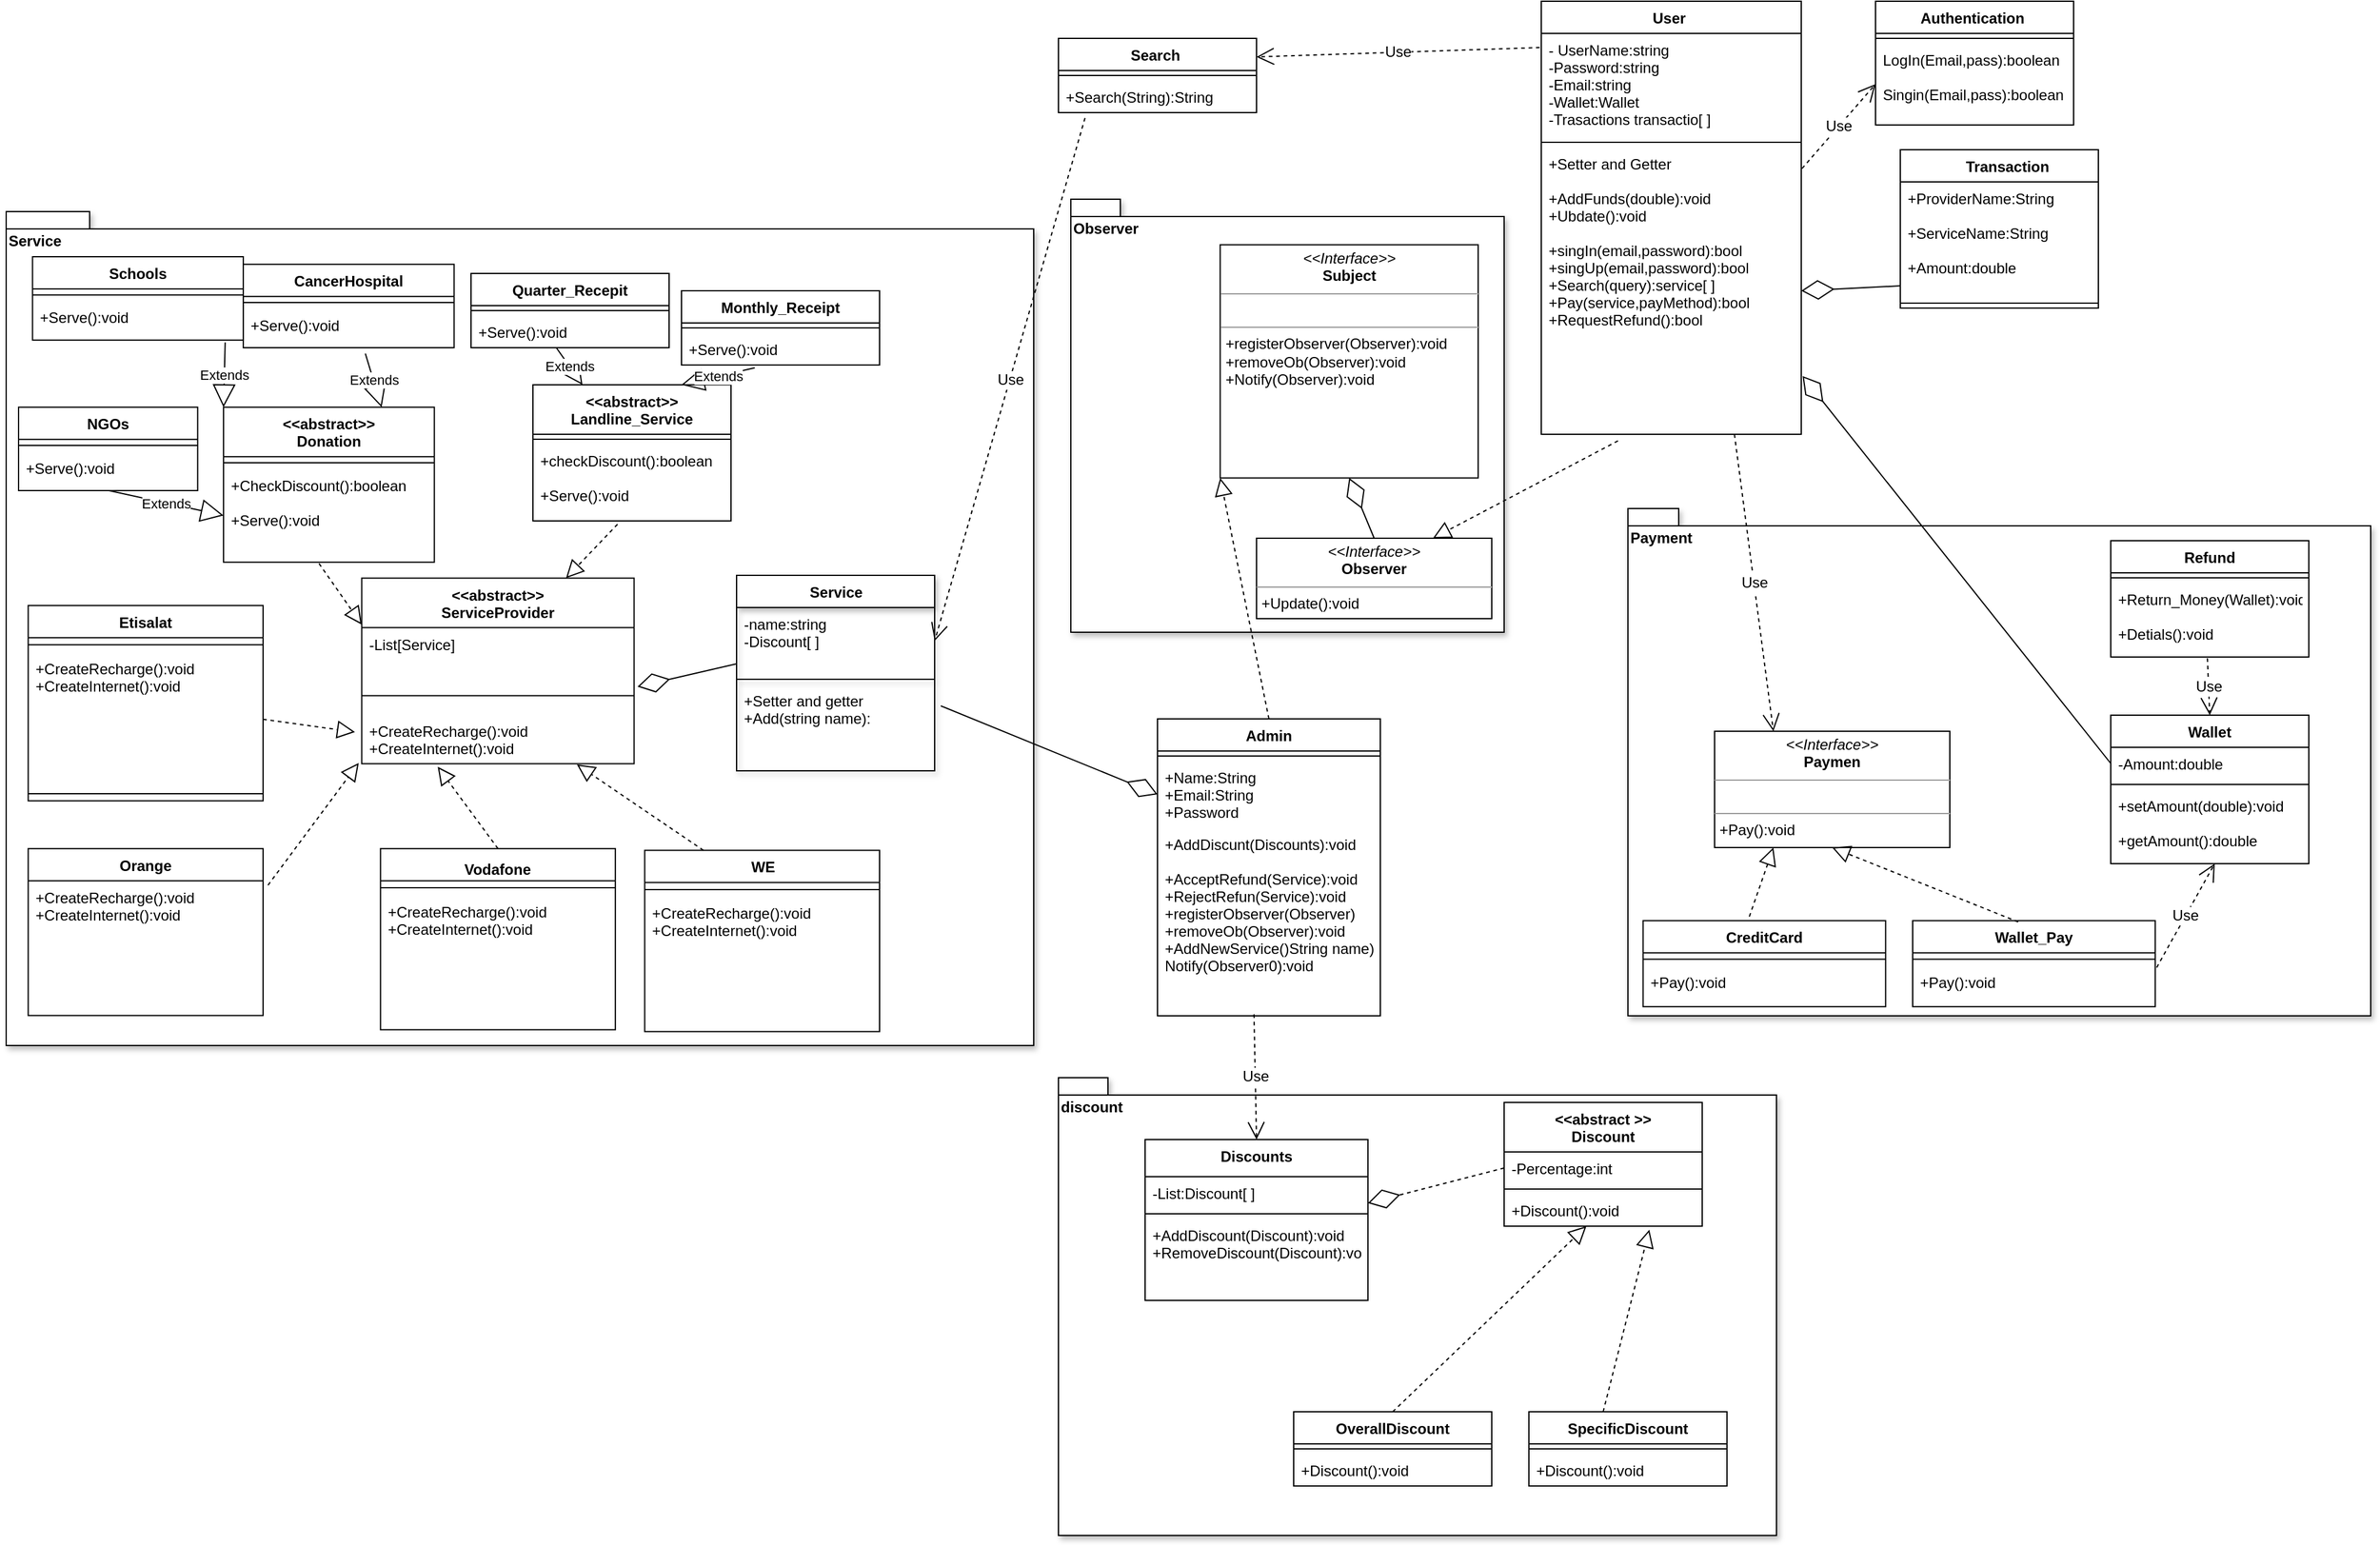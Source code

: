 <mxfile version="16.5.1" type="device"><diagram id="fHv6XApmvtOfCbsxp6ID" name="Page-1"><mxGraphModel dx="1871" dy="651" grid="1" gridSize="10" guides="1" tooltips="1" connect="1" arrows="1" fold="1" page="1" pageScale="1" pageWidth="850" pageHeight="1100" math="0" shadow="0"><root><mxCell id="0"/><mxCell id="1" parent="0"/><mxCell id="Mwj3vor_UpA2AiQXNnnn-1" value="User " style="swimlane;fontStyle=1;align=center;verticalAlign=top;childLayout=stackLayout;horizontal=1;startSize=26;horizontalStack=0;resizeParent=1;resizeParentMax=0;resizeLast=0;collapsible=1;marginBottom=0;" parent="1" vertex="1"><mxGeometry x="440" y="320" width="210" height="350" as="geometry"><mxRectangle x="550" y="320" width="60" height="26" as="alternateBounds"/></mxGeometry></mxCell><mxCell id="Mwj3vor_UpA2AiQXNnnn-2" value="- UserName:string&#10;-Password:string&#10;-Email:string&#10;-Wallet:Wallet&#10;-Trasactions transactio[ ]" style="text;strokeColor=none;fillColor=none;align=left;verticalAlign=top;spacingLeft=4;spacingRight=4;overflow=hidden;rotatable=0;points=[[0,0.5],[1,0.5]];portConstraint=eastwest;" parent="Mwj3vor_UpA2AiQXNnnn-1" vertex="1"><mxGeometry y="26" width="210" height="84" as="geometry"/></mxCell><mxCell id="Mwj3vor_UpA2AiQXNnnn-3" value="" style="line;strokeWidth=1;fillColor=none;align=left;verticalAlign=middle;spacingTop=-1;spacingLeft=3;spacingRight=3;rotatable=0;labelPosition=right;points=[];portConstraint=eastwest;" parent="Mwj3vor_UpA2AiQXNnnn-1" vertex="1"><mxGeometry y="110" width="210" height="8" as="geometry"/></mxCell><mxCell id="Mwj3vor_UpA2AiQXNnnn-4" value="+Setter and Getter&#10;&#10;+AddFunds(double):void&#10;+Ubdate():void&#10;&#10;+singIn(email,password):bool&#10;+singUp(email,password):bool&#10;+Search(query):service[ ]&#10;+Pay(service,payMethod):bool&#10;+RequestRefund():bool&#10;&#10;" style="text;strokeColor=none;fillColor=none;align=left;verticalAlign=top;spacingLeft=4;spacingRight=4;overflow=hidden;rotatable=0;points=[[0,0.5],[1,0.5]];portConstraint=eastwest;" parent="Mwj3vor_UpA2AiQXNnnn-1" vertex="1"><mxGeometry y="118" width="210" height="232" as="geometry"/></mxCell><mxCell id="Mwj3vor_UpA2AiQXNnnn-11" value="Authentication " style="swimlane;fontStyle=1;align=center;verticalAlign=top;childLayout=stackLayout;horizontal=1;startSize=26;horizontalStack=0;resizeParent=1;resizeParentMax=0;resizeLast=0;collapsible=1;marginBottom=0;" parent="1" vertex="1"><mxGeometry x="710" y="320" width="160" height="100" as="geometry"/></mxCell><mxCell id="Mwj3vor_UpA2AiQXNnnn-13" value="" style="line;strokeWidth=1;fillColor=none;align=left;verticalAlign=middle;spacingTop=-1;spacingLeft=3;spacingRight=3;rotatable=0;labelPosition=right;points=[];portConstraint=eastwest;" parent="Mwj3vor_UpA2AiQXNnnn-11" vertex="1"><mxGeometry y="26" width="160" height="8" as="geometry"/></mxCell><mxCell id="Mwj3vor_UpA2AiQXNnnn-14" value="LogIn(Email,pass):boolean&#10;&#10;Singin(Email,pass):boolean" style="text;strokeColor=none;fillColor=none;align=left;verticalAlign=top;spacingLeft=4;spacingRight=4;overflow=hidden;rotatable=0;points=[[0,0.5],[1,0.5]];portConstraint=eastwest;" parent="Mwj3vor_UpA2AiQXNnnn-11" vertex="1"><mxGeometry y="34" width="160" height="66" as="geometry"/></mxCell><mxCell id="Mwj3vor_UpA2AiQXNnnn-15" value="    Transaction" style="swimlane;fontStyle=1;align=center;verticalAlign=top;childLayout=stackLayout;horizontal=1;startSize=26;horizontalStack=0;resizeParent=1;resizeParentMax=0;resizeLast=0;collapsible=1;marginBottom=0;" parent="1" vertex="1"><mxGeometry x="730" y="440" width="160" height="128" as="geometry"/></mxCell><mxCell id="Mwj3vor_UpA2AiQXNnnn-16" value="+ProviderName:String&#10;&#10;+ServiceName:String&#10;&#10;+Amount:double" style="text;strokeColor=none;fillColor=none;align=left;verticalAlign=top;spacingLeft=4;spacingRight=4;overflow=hidden;rotatable=0;points=[[0,0.5],[1,0.5]];portConstraint=eastwest;" parent="Mwj3vor_UpA2AiQXNnnn-15" vertex="1"><mxGeometry y="26" width="160" height="94" as="geometry"/></mxCell><mxCell id="Mwj3vor_UpA2AiQXNnnn-17" value="" style="line;strokeWidth=1;fillColor=none;align=left;verticalAlign=middle;spacingTop=-1;spacingLeft=3;spacingRight=3;rotatable=0;labelPosition=right;points=[];portConstraint=eastwest;" parent="Mwj3vor_UpA2AiQXNnnn-15" vertex="1"><mxGeometry y="120" width="160" height="8" as="geometry"/></mxCell><mxCell id="eYM-AMAdStGfNkP_tfgq-1" value="Search " style="swimlane;fontStyle=1;align=center;verticalAlign=top;childLayout=stackLayout;horizontal=1;startSize=26;horizontalStack=0;resizeParent=1;resizeParentMax=0;resizeLast=0;collapsible=1;marginBottom=0;" parent="1" vertex="1"><mxGeometry x="50" y="350" width="160" height="60" as="geometry"/></mxCell><mxCell id="eYM-AMAdStGfNkP_tfgq-3" value="" style="line;strokeWidth=1;fillColor=none;align=left;verticalAlign=middle;spacingTop=-1;spacingLeft=3;spacingRight=3;rotatable=0;labelPosition=right;points=[];portConstraint=eastwest;" parent="eYM-AMAdStGfNkP_tfgq-1" vertex="1"><mxGeometry y="26" width="160" height="8" as="geometry"/></mxCell><mxCell id="eYM-AMAdStGfNkP_tfgq-4" value="+Search(String):String" style="text;strokeColor=none;fillColor=none;align=left;verticalAlign=top;spacingLeft=4;spacingRight=4;overflow=hidden;rotatable=0;points=[[0,0.5],[1,0.5]];portConstraint=eastwest;" parent="eYM-AMAdStGfNkP_tfgq-1" vertex="1"><mxGeometry y="34" width="160" height="26" as="geometry"/></mxCell><mxCell id="eYM-AMAdStGfNkP_tfgq-14" value="" style="text;strokeColor=none;fillColor=none;align=left;verticalAlign=middle;spacingTop=-1;spacingLeft=4;spacingRight=4;rotatable=0;labelPosition=right;points=[];portConstraint=eastwest;" parent="1" vertex="1"><mxGeometry x="160" y="750" width="20" height="14" as="geometry"/></mxCell><mxCell id="eYM-AMAdStGfNkP_tfgq-57" value="Factory" style="text;html=1;strokeColor=none;fillColor=none;align=center;verticalAlign=middle;whiteSpace=wrap;rounded=0;" parent="1" vertex="1"><mxGeometry x="-705" y="860" width="110" height="30" as="geometry"/></mxCell><mxCell id="eYM-AMAdStGfNkP_tfgq-185" value="Admin" style="swimlane;fontStyle=1;align=center;verticalAlign=top;childLayout=stackLayout;horizontal=1;startSize=26;horizontalStack=0;resizeParent=1;resizeParentMax=0;resizeLast=0;collapsible=1;marginBottom=0;" parent="1" vertex="1"><mxGeometry x="130" y="900" width="180" height="240" as="geometry"/></mxCell><mxCell id="eYM-AMAdStGfNkP_tfgq-187" value="" style="line;strokeWidth=1;fillColor=none;align=left;verticalAlign=middle;spacingTop=-1;spacingLeft=3;spacingRight=3;rotatable=0;labelPosition=right;points=[];portConstraint=eastwest;" parent="eYM-AMAdStGfNkP_tfgq-185" vertex="1"><mxGeometry y="26" width="180" height="8" as="geometry"/></mxCell><mxCell id="eYM-AMAdStGfNkP_tfgq-186" value="+Name:String&#10;+Email:String&#10;+Password" style="text;strokeColor=none;fillColor=none;align=left;verticalAlign=top;spacingLeft=4;spacingRight=4;overflow=hidden;rotatable=0;points=[[0,0.5],[1,0.5]];portConstraint=eastwest;" parent="eYM-AMAdStGfNkP_tfgq-185" vertex="1"><mxGeometry y="34" width="180" height="54" as="geometry"/></mxCell><mxCell id="eYM-AMAdStGfNkP_tfgq-188" value="+AddDiscunt(Discounts):void&#10;&#10;+AcceptRefund(Service):void&#10;+RejectRefun(Service):void&#10;+registerObserver(Observer)&#10;+removeOb(Observer):void&#10;+AddNewService()String name)&#10;Notify(Observer0):void" style="text;strokeColor=none;fillColor=none;align=left;verticalAlign=top;spacingLeft=4;spacingRight=4;overflow=hidden;rotatable=0;points=[[0,0.5],[1,0.5]];portConstraint=eastwest;" parent="eYM-AMAdStGfNkP_tfgq-185" vertex="1"><mxGeometry y="88" width="180" height="152" as="geometry"/></mxCell><mxCell id="HMd5PrT3T0O4RpxR3Llm-42" value="Service" style="shape=folder;fontStyle=1;spacingTop=10;tabWidth=40;tabHeight=14;tabPosition=left;html=1;shadow=1;fontFamily=Helvetica;fontSize=12;fontColor=default;strokeColor=default;fillColor=default;align=left;verticalAlign=top;container=1;" parent="1" vertex="1"><mxGeometry x="-800" y="490" width="830" height="674" as="geometry"/></mxCell><mxCell id="HMd5PrT3T0O4RpxR3Llm-49" value="Orange" style="swimlane;fontStyle=1;align=center;verticalAlign=top;childLayout=stackLayout;horizontal=1;startSize=26;horizontalStack=0;resizeParent=1;resizeParentMax=0;resizeLast=0;collapsible=1;marginBottom=0;" parent="HMd5PrT3T0O4RpxR3Llm-42" vertex="1"><mxGeometry x="17.786" y="514.821" width="189.714" height="134.987" as="geometry"/></mxCell><mxCell id="HMd5PrT3T0O4RpxR3Llm-50" value="+CreateRecharge():void&#10;+CreateInternet():void" style="text;strokeColor=none;fillColor=none;align=left;verticalAlign=top;spacingLeft=4;spacingRight=4;overflow=hidden;rotatable=0;points=[[0,0.5],[1,0.5]];portConstraint=eastwest;" parent="HMd5PrT3T0O4RpxR3Llm-49" vertex="1"><mxGeometry y="26" width="189.714" height="108.987" as="geometry"/></mxCell><mxCell id="HMd5PrT3T0O4RpxR3Llm-51" value="Etisalat" style="swimlane;fontStyle=1;align=center;verticalAlign=top;childLayout=stackLayout;horizontal=1;startSize=26;horizontalStack=0;resizeParent=1;resizeParentMax=0;resizeLast=0;collapsible=1;marginBottom=0;" parent="HMd5PrT3T0O4RpxR3Llm-42" vertex="1"><mxGeometry x="17.786" y="318.357" width="189.714" height="157.932" as="geometry"/></mxCell><mxCell id="HMd5PrT3T0O4RpxR3Llm-52" value="" style="line;strokeWidth=1;fillColor=none;align=left;verticalAlign=middle;spacingTop=-1;spacingLeft=3;spacingRight=3;rotatable=0;labelPosition=right;points=[];portConstraint=eastwest;" parent="HMd5PrT3T0O4RpxR3Llm-51" vertex="1"><mxGeometry y="26" width="189.714" height="11.472" as="geometry"/></mxCell><mxCell id="HMd5PrT3T0O4RpxR3Llm-53" value="+CreateRecharge():void&#10;+CreateInternet():void" style="text;strokeColor=none;fillColor=none;align=left;verticalAlign=top;spacingLeft=4;spacingRight=4;overflow=hidden;rotatable=0;points=[[0,0.5],[1,0.5]];portConstraint=eastwest;" parent="HMd5PrT3T0O4RpxR3Llm-51" vertex="1"><mxGeometry y="37.472" width="189.714" height="108.987" as="geometry"/></mxCell><mxCell id="HMd5PrT3T0O4RpxR3Llm-54" value="" style="line;strokeWidth=1;fillColor=none;align=left;verticalAlign=middle;spacingTop=-1;spacingLeft=3;spacingRight=3;rotatable=0;labelPosition=right;points=[];portConstraint=eastwest;" parent="HMd5PrT3T0O4RpxR3Llm-51" vertex="1"><mxGeometry y="146.46" width="189.714" height="11.472" as="geometry"/></mxCell><mxCell id="HMd5PrT3T0O4RpxR3Llm-55" value="Vodafone" style="swimlane;fontStyle=1;align=center;verticalAlign=bottom;childLayout=stackLayout;horizontal=1;startSize=26;horizontalStack=0;resizeParent=1;resizeParentMax=0;resizeLast=0;collapsible=1;marginBottom=0;whiteSpace=wrap;html=1;sketch=0;" parent="HMd5PrT3T0O4RpxR3Llm-42" vertex="1"><mxGeometry x="302.357" y="514.821" width="189.714" height="146.46" as="geometry"/></mxCell><mxCell id="HMd5PrT3T0O4RpxR3Llm-56" value="" style="line;strokeWidth=1;fillColor=none;align=left;verticalAlign=middle;spacingTop=-1;spacingLeft=3;spacingRight=3;rotatable=0;labelPosition=right;points=[];portConstraint=eastwest;" parent="HMd5PrT3T0O4RpxR3Llm-55" vertex="1"><mxGeometry y="26" width="189.714" height="11.472" as="geometry"/></mxCell><mxCell id="HMd5PrT3T0O4RpxR3Llm-57" value="+CreateRecharge():void&#10;+CreateInternet():void" style="text;strokeColor=none;fillColor=none;align=left;verticalAlign=top;spacingLeft=4;spacingRight=4;overflow=hidden;rotatable=0;points=[[0,0.5],[1,0.5]];portConstraint=eastwest;" parent="HMd5PrT3T0O4RpxR3Llm-55" vertex="1"><mxGeometry y="37.472" width="189.714" height="108.987" as="geometry"/></mxCell><mxCell id="HMd5PrT3T0O4RpxR3Llm-58" value="WE" style="swimlane;fontStyle=1;align=center;verticalAlign=top;childLayout=stackLayout;horizontal=1;startSize=26;horizontalStack=0;resizeParent=1;resizeParentMax=0;resizeLast=0;collapsible=1;marginBottom=0;html=1;" parent="HMd5PrT3T0O4RpxR3Llm-42" vertex="1"><mxGeometry x="515.786" y="516.255" width="189.714" height="146.46" as="geometry"/></mxCell><mxCell id="HMd5PrT3T0O4RpxR3Llm-59" value="" style="line;strokeWidth=1;fillColor=none;align=left;verticalAlign=middle;spacingTop=-1;spacingLeft=3;spacingRight=3;rotatable=0;labelPosition=right;points=[];portConstraint=eastwest;" parent="HMd5PrT3T0O4RpxR3Llm-58" vertex="1"><mxGeometry y="26" width="189.714" height="11.472" as="geometry"/></mxCell><mxCell id="HMd5PrT3T0O4RpxR3Llm-60" value="+CreateRecharge():void&#10;+CreateInternet():void" style="text;strokeColor=none;fillColor=none;align=left;verticalAlign=top;spacingLeft=4;spacingRight=4;overflow=hidden;rotatable=0;points=[[0,0.5],[1,0.5]];portConstraint=eastwest;" parent="HMd5PrT3T0O4RpxR3Llm-58" vertex="1"><mxGeometry y="37.472" width="189.714" height="108.987" as="geometry"/></mxCell><mxCell id="eYM-AMAdStGfNkP_tfgq-15" value="&lt;&lt;abstract&gt;&gt;&#10;ServiceProvider" style="swimlane;fontStyle=1;align=center;verticalAlign=top;childLayout=stackLayout;horizontal=1;startSize=40;horizontalStack=0;resizeParent=1;resizeParentMax=0;resizeLast=0;collapsible=1;marginBottom=0;" parent="HMd5PrT3T0O4RpxR3Llm-42" vertex="1"><mxGeometry x="287.21" y="296.29" width="220" height="150" as="geometry"/></mxCell><mxCell id="Z0HN-Gj5fTcYygZaTojd-7" value="-List[Service]" style="text;strokeColor=none;fillColor=none;align=left;verticalAlign=top;spacingLeft=4;spacingRight=4;overflow=hidden;rotatable=0;points=[[0,0.5],[1,0.5]];portConstraint=eastwest;" parent="eYM-AMAdStGfNkP_tfgq-15" vertex="1"><mxGeometry y="40" width="220" height="40" as="geometry"/></mxCell><mxCell id="eYM-AMAdStGfNkP_tfgq-17" value="" style="line;strokeWidth=1;fillColor=none;align=left;verticalAlign=middle;spacingTop=-1;spacingLeft=3;spacingRight=3;rotatable=0;labelPosition=right;points=[];portConstraint=eastwest;" parent="eYM-AMAdStGfNkP_tfgq-15" vertex="1"><mxGeometry y="80" width="220" height="30" as="geometry"/></mxCell><mxCell id="eYM-AMAdStGfNkP_tfgq-18" value="+CreateRecharge():void&#10;+CreateInternet():void" style="text;strokeColor=none;fillColor=none;align=left;verticalAlign=top;spacingLeft=4;spacingRight=4;overflow=hidden;rotatable=0;points=[[0,0.5],[1,0.5]];portConstraint=eastwest;" parent="eYM-AMAdStGfNkP_tfgq-15" vertex="1"><mxGeometry y="110" width="220" height="40" as="geometry"/></mxCell><mxCell id="eYM-AMAdStGfNkP_tfgq-272" value="&lt;&lt;abstract&gt;&gt;&#10;Donation" style="swimlane;fontStyle=1;align=center;verticalAlign=top;childLayout=stackLayout;horizontal=1;startSize=40;horizontalStack=0;resizeParent=1;resizeParentMax=0;resizeLast=0;collapsible=1;marginBottom=0;" parent="HMd5PrT3T0O4RpxR3Llm-42" vertex="1"><mxGeometry x="175.577" y="158.159" width="170.256" height="125.162" as="geometry"/></mxCell><mxCell id="eYM-AMAdStGfNkP_tfgq-274" value="" style="line;strokeWidth=1;fillColor=none;align=left;verticalAlign=middle;spacingTop=-1;spacingLeft=3;spacingRight=3;rotatable=0;labelPosition=right;points=[];portConstraint=eastwest;" parent="eYM-AMAdStGfNkP_tfgq-272" vertex="1"><mxGeometry y="40" width="170.256" height="9.733" as="geometry"/></mxCell><mxCell id="eYM-AMAdStGfNkP_tfgq-275" value="+CheckDiscount():boolean&#10;&#10;+Serve():void" style="text;strokeColor=none;fillColor=none;align=left;verticalAlign=top;spacingLeft=4;spacingRight=4;overflow=hidden;rotatable=0;points=[[0,0.5],[1,0.5]];portConstraint=eastwest;" parent="eYM-AMAdStGfNkP_tfgq-272" vertex="1"><mxGeometry y="49.733" width="170.256" height="75.43" as="geometry"/></mxCell><mxCell id="eYM-AMAdStGfNkP_tfgq-278" value="Schools" style="swimlane;fontStyle=1;align=center;verticalAlign=top;childLayout=stackLayout;horizontal=1;startSize=26;horizontalStack=0;resizeParent=1;resizeParentMax=0;resizeLast=0;collapsible=1;marginBottom=0;" parent="HMd5PrT3T0O4RpxR3Llm-42" vertex="1"><mxGeometry x="21.282" y="36.498" width="170.256" height="67.365" as="geometry"/></mxCell><mxCell id="eYM-AMAdStGfNkP_tfgq-280" value="" style="line;strokeWidth=1;fillColor=none;align=left;verticalAlign=middle;spacingTop=-1;spacingLeft=3;spacingRight=3;rotatable=0;labelPosition=right;points=[];portConstraint=eastwest;" parent="eYM-AMAdStGfNkP_tfgq-278" vertex="1"><mxGeometry y="26" width="170.256" height="9.733" as="geometry"/></mxCell><mxCell id="eYM-AMAdStGfNkP_tfgq-281" value="+Serve():void" style="text;strokeColor=none;fillColor=none;align=left;verticalAlign=top;spacingLeft=4;spacingRight=4;overflow=hidden;rotatable=0;points=[[0,0.5],[1,0.5]];portConstraint=eastwest;" parent="eYM-AMAdStGfNkP_tfgq-278" vertex="1"><mxGeometry y="35.733" width="170.256" height="31.632" as="geometry"/></mxCell><mxCell id="eYM-AMAdStGfNkP_tfgq-282" value="CancerHospital" style="swimlane;fontStyle=1;align=center;verticalAlign=top;childLayout=stackLayout;horizontal=1;startSize=26;horizontalStack=0;resizeParent=1;resizeParentMax=0;resizeLast=0;collapsible=1;marginBottom=0;" parent="HMd5PrT3T0O4RpxR3Llm-42" vertex="1"><mxGeometry x="191.537" y="42.632" width="170.256" height="67.365" as="geometry"/></mxCell><mxCell id="eYM-AMAdStGfNkP_tfgq-284" value="" style="line;strokeWidth=1;fillColor=none;align=left;verticalAlign=middle;spacingTop=-1;spacingLeft=3;spacingRight=3;rotatable=0;labelPosition=right;points=[];portConstraint=eastwest;" parent="eYM-AMAdStGfNkP_tfgq-282" vertex="1"><mxGeometry y="26" width="170.256" height="9.733" as="geometry"/></mxCell><mxCell id="eYM-AMAdStGfNkP_tfgq-285" value="+Serve():void" style="text;strokeColor=none;fillColor=none;align=left;verticalAlign=top;spacingLeft=4;spacingRight=4;overflow=hidden;rotatable=0;points=[[0,0.5],[1,0.5]];portConstraint=eastwest;" parent="eYM-AMAdStGfNkP_tfgq-282" vertex="1"><mxGeometry y="35.733" width="170.256" height="31.632" as="geometry"/></mxCell><mxCell id="eYM-AMAdStGfNkP_tfgq-287" value="Extends" style="endArrow=block;endSize=16;endFill=0;html=1;rounded=0;entryX=0;entryY=0;entryDx=0;entryDy=0;exitX=0.914;exitY=1.059;exitDx=0;exitDy=0;exitPerimeter=0;" parent="HMd5PrT3T0O4RpxR3Llm-42" source="eYM-AMAdStGfNkP_tfgq-281" target="eYM-AMAdStGfNkP_tfgq-272" edge="1"><mxGeometry width="160" relative="1" as="geometry"><mxPoint x="276.667" y="-194.657" as="sourcePoint"/><mxPoint x="446.923" y="-194.657" as="targetPoint"/></mxGeometry></mxCell><mxCell id="eYM-AMAdStGfNkP_tfgq-286" value="Extends" style="endArrow=block;endSize=16;endFill=0;html=1;rounded=0;exitX=0.579;exitY=1.149;exitDx=0;exitDy=0;entryX=0.75;entryY=0;entryDx=0;entryDy=0;exitPerimeter=0;" parent="HMd5PrT3T0O4RpxR3Llm-42" source="eYM-AMAdStGfNkP_tfgq-285" target="eYM-AMAdStGfNkP_tfgq-272" edge="1"><mxGeometry width="160" relative="1" as="geometry"><mxPoint x="276.667" y="-194.657" as="sourcePoint"/><mxPoint x="446.923" y="-194.657" as="targetPoint"/></mxGeometry></mxCell><mxCell id="eYM-AMAdStGfNkP_tfgq-219" value="&lt;&lt;abstract&gt;&gt;&#10;Landline_Service" style="swimlane;fontStyle=1;align=center;verticalAlign=top;childLayout=stackLayout;horizontal=1;startSize=40;horizontalStack=0;resizeParent=1;resizeParentMax=0;resizeLast=0;collapsible=1;marginBottom=0;" parent="HMd5PrT3T0O4RpxR3Llm-42" vertex="1"><mxGeometry x="425.5" y="140" width="160" height="110" as="geometry"/></mxCell><mxCell id="eYM-AMAdStGfNkP_tfgq-221" value="" style="line;strokeWidth=1;fillColor=none;align=left;verticalAlign=middle;spacingTop=-1;spacingLeft=3;spacingRight=3;rotatable=0;labelPosition=right;points=[];portConstraint=eastwest;" parent="eYM-AMAdStGfNkP_tfgq-219" vertex="1"><mxGeometry y="40" width="160" height="8" as="geometry"/></mxCell><mxCell id="eYM-AMAdStGfNkP_tfgq-222" value="+checkDiscount():boolean&#10;&#10;+Serve():void" style="text;strokeColor=none;fillColor=none;align=left;verticalAlign=top;spacingLeft=4;spacingRight=4;overflow=hidden;rotatable=0;points=[[0,0.5],[1,0.5]];portConstraint=eastwest;" parent="eYM-AMAdStGfNkP_tfgq-219" vertex="1"><mxGeometry y="48" width="160" height="62" as="geometry"/></mxCell><mxCell id="eYM-AMAdStGfNkP_tfgq-225" value="Quarter_Recepit" style="swimlane;fontStyle=1;align=center;verticalAlign=top;childLayout=stackLayout;horizontal=1;startSize=26;horizontalStack=0;resizeParent=1;resizeParentMax=0;resizeLast=0;collapsible=1;marginBottom=0;" parent="HMd5PrT3T0O4RpxR3Llm-42" vertex="1"><mxGeometry x="375.5" y="50" width="160" height="60" as="geometry"/></mxCell><mxCell id="eYM-AMAdStGfNkP_tfgq-227" value="" style="line;strokeWidth=1;fillColor=none;align=left;verticalAlign=middle;spacingTop=-1;spacingLeft=3;spacingRight=3;rotatable=0;labelPosition=right;points=[];portConstraint=eastwest;" parent="eYM-AMAdStGfNkP_tfgq-225" vertex="1"><mxGeometry y="26" width="160" height="8" as="geometry"/></mxCell><mxCell id="eYM-AMAdStGfNkP_tfgq-228" value="+Serve():void" style="text;strokeColor=none;fillColor=none;align=left;verticalAlign=top;spacingLeft=4;spacingRight=4;overflow=hidden;rotatable=0;points=[[0,0.5],[1,0.5]];portConstraint=eastwest;" parent="eYM-AMAdStGfNkP_tfgq-225" vertex="1"><mxGeometry y="34" width="160" height="26" as="geometry"/></mxCell><mxCell id="eYM-AMAdStGfNkP_tfgq-229" value="Monthly_Receipt" style="swimlane;fontStyle=1;align=center;verticalAlign=top;childLayout=stackLayout;horizontal=1;startSize=26;horizontalStack=0;resizeParent=1;resizeParentMax=0;resizeLast=0;collapsible=1;marginBottom=0;" parent="HMd5PrT3T0O4RpxR3Llm-42" vertex="1"><mxGeometry x="545.5" y="64" width="160" height="60" as="geometry"/></mxCell><mxCell id="eYM-AMAdStGfNkP_tfgq-231" value="" style="line;strokeWidth=1;fillColor=none;align=left;verticalAlign=middle;spacingTop=-1;spacingLeft=3;spacingRight=3;rotatable=0;labelPosition=right;points=[];portConstraint=eastwest;" parent="eYM-AMAdStGfNkP_tfgq-229" vertex="1"><mxGeometry y="26" width="160" height="8" as="geometry"/></mxCell><mxCell id="eYM-AMAdStGfNkP_tfgq-232" value="+Serve():void" style="text;strokeColor=none;fillColor=none;align=left;verticalAlign=top;spacingLeft=4;spacingRight=4;overflow=hidden;rotatable=0;points=[[0,0.5],[1,0.5]];portConstraint=eastwest;" parent="eYM-AMAdStGfNkP_tfgq-229" vertex="1"><mxGeometry y="34" width="160" height="26" as="geometry"/></mxCell><mxCell id="eYM-AMAdStGfNkP_tfgq-234" value="Extends" style="endArrow=block;endSize=16;endFill=0;html=1;rounded=0;entryX=0.25;entryY=0;entryDx=0;entryDy=0;exitX=0.432;exitY=1.014;exitDx=0;exitDy=0;exitPerimeter=0;" parent="HMd5PrT3T0O4RpxR3Llm-42" source="eYM-AMAdStGfNkP_tfgq-228" target="eYM-AMAdStGfNkP_tfgq-219" edge="1"><mxGeometry width="160" relative="1" as="geometry"><mxPoint x="490" y="-80" as="sourcePoint"/><mxPoint x="650" y="-80" as="targetPoint"/></mxGeometry></mxCell><mxCell id="eYM-AMAdStGfNkP_tfgq-235" value="Extends" style="endArrow=block;endSize=16;endFill=0;html=1;rounded=0;entryX=0.75;entryY=0;entryDx=0;entryDy=0;exitX=0.37;exitY=1.086;exitDx=0;exitDy=0;exitPerimeter=0;" parent="HMd5PrT3T0O4RpxR3Llm-42" source="eYM-AMAdStGfNkP_tfgq-232" target="eYM-AMAdStGfNkP_tfgq-219" edge="1"><mxGeometry width="160" relative="1" as="geometry"><mxPoint x="540" y="-240" as="sourcePoint"/><mxPoint x="885.12" y="-110.002" as="targetPoint"/></mxGeometry></mxCell><mxCell id="HMd5PrT3T0O4RpxR3Llm-94" value="Service" style="swimlane;fontStyle=1;align=center;verticalAlign=top;childLayout=stackLayout;horizontal=1;startSize=26;horizontalStack=0;resizeParent=1;resizeParentMax=0;resizeLast=0;collapsible=1;marginBottom=0;shadow=1;fontFamily=Helvetica;fontSize=12;fontColor=default;strokeColor=default;fillColor=default;html=1;" parent="HMd5PrT3T0O4RpxR3Llm-42" vertex="1"><mxGeometry x="590" y="294" width="160" height="158" as="geometry"/></mxCell><mxCell id="HMd5PrT3T0O4RpxR3Llm-95" value="-name:string&lt;br&gt;-Discount[ ]" style="text;strokeColor=none;fillColor=none;align=left;verticalAlign=top;spacingLeft=4;spacingRight=4;overflow=hidden;rotatable=0;points=[[0,0.5],[1,0.5]];portConstraint=eastwest;shadow=1;fontFamily=Helvetica;fontSize=12;fontColor=default;html=1;" parent="HMd5PrT3T0O4RpxR3Llm-94" vertex="1"><mxGeometry y="26" width="160" height="54" as="geometry"/></mxCell><mxCell id="HMd5PrT3T0O4RpxR3Llm-96" value="" style="line;strokeWidth=1;fillColor=none;align=left;verticalAlign=middle;spacingTop=-1;spacingLeft=3;spacingRight=3;rotatable=0;labelPosition=right;points=[];portConstraint=eastwest;shadow=1;fontFamily=Helvetica;fontSize=12;fontColor=default;html=1;" parent="HMd5PrT3T0O4RpxR3Llm-94" vertex="1"><mxGeometry y="80" width="160" height="8" as="geometry"/></mxCell><mxCell id="HMd5PrT3T0O4RpxR3Llm-97" value="+Setter and getter&lt;br&gt;+Add(string name):&lt;br&gt;" style="text;strokeColor=none;fillColor=none;align=left;verticalAlign=top;spacingLeft=4;spacingRight=4;overflow=hidden;rotatable=0;points=[[0,0.5],[1,0.5]];portConstraint=eastwest;shadow=1;fontFamily=Helvetica;fontSize=12;fontColor=default;html=1;" parent="HMd5PrT3T0O4RpxR3Llm-94" vertex="1"><mxGeometry y="88" width="160" height="70" as="geometry"/></mxCell><mxCell id="HMd5PrT3T0O4RpxR3Llm-99" value="" style="endArrow=block;dashed=1;endFill=0;endSize=12;html=1;rounded=0;fontFamily=Helvetica;fontSize=12;fontColor=default;entryX=-0.011;entryY=0.983;entryDx=0;entryDy=0;entryPerimeter=0;exitX=1.021;exitY=0.033;exitDx=0;exitDy=0;exitPerimeter=0;" parent="HMd5PrT3T0O4RpxR3Llm-42" source="HMd5PrT3T0O4RpxR3Llm-50" target="eYM-AMAdStGfNkP_tfgq-18" edge="1"><mxGeometry width="160" relative="1" as="geometry"><mxPoint x="120" y="600" as="sourcePoint"/><mxPoint x="280" y="600" as="targetPoint"/></mxGeometry></mxCell><mxCell id="HMd5PrT3T0O4RpxR3Llm-100" value="" style="endArrow=block;dashed=1;endFill=0;endSize=12;html=1;rounded=0;fontFamily=Helvetica;fontSize=12;fontColor=default;entryX=0.279;entryY=1.061;entryDx=0;entryDy=0;entryPerimeter=0;exitX=0.5;exitY=0;exitDx=0;exitDy=0;" parent="HMd5PrT3T0O4RpxR3Llm-42" source="HMd5PrT3T0O4RpxR3Llm-55" target="eYM-AMAdStGfNkP_tfgq-18" edge="1"><mxGeometry width="160" relative="1" as="geometry"><mxPoint x="221.484" y="554.418" as="sourcePoint"/><mxPoint x="337.999" y="438.032" as="targetPoint"/></mxGeometry></mxCell><mxCell id="HMd5PrT3T0O4RpxR3Llm-101" value="" style="endArrow=block;dashed=1;endFill=0;endSize=12;html=1;rounded=0;fontFamily=Helvetica;fontSize=12;fontColor=default;entryX=0.79;entryY=1.014;entryDx=0;entryDy=0;entryPerimeter=0;exitX=0.25;exitY=0;exitDx=0;exitDy=0;" parent="HMd5PrT3T0O4RpxR3Llm-42" source="HMd5PrT3T0O4RpxR3Llm-58" target="eYM-AMAdStGfNkP_tfgq-18" edge="1"><mxGeometry width="160" relative="1" as="geometry"><mxPoint x="231.484" y="564.418" as="sourcePoint"/><mxPoint x="347.999" y="448.032" as="targetPoint"/></mxGeometry></mxCell><mxCell id="HMd5PrT3T0O4RpxR3Llm-102" value="" style="endArrow=block;dashed=1;endFill=0;endSize=12;html=1;rounded=0;fontFamily=Helvetica;fontSize=12;fontColor=default;entryX=-0.025;entryY=0.359;entryDx=0;entryDy=0;entryPerimeter=0;exitX=1;exitY=0.5;exitDx=0;exitDy=0;" parent="HMd5PrT3T0O4RpxR3Llm-42" source="HMd5PrT3T0O4RpxR3Llm-53" target="eYM-AMAdStGfNkP_tfgq-18" edge="1"><mxGeometry width="160" relative="1" as="geometry"><mxPoint x="241.484" y="574.418" as="sourcePoint"/><mxPoint x="357.999" y="458.032" as="targetPoint"/></mxGeometry></mxCell><mxCell id="HMd5PrT3T0O4RpxR3Llm-103" value="" style="endArrow=block;dashed=1;endFill=0;endSize=12;html=1;rounded=0;fontFamily=Helvetica;fontSize=12;fontColor=default;entryX=0;entryY=0.25;entryDx=0;entryDy=0;exitX=0.453;exitY=1.015;exitDx=0;exitDy=0;exitPerimeter=0;" parent="HMd5PrT3T0O4RpxR3Llm-42" source="eYM-AMAdStGfNkP_tfgq-275" target="eYM-AMAdStGfNkP_tfgq-15" edge="1"><mxGeometry width="160" relative="1" as="geometry"><mxPoint x="251.484" y="584.418" as="sourcePoint"/><mxPoint x="367.999" y="468.032" as="targetPoint"/></mxGeometry></mxCell><mxCell id="HMd5PrT3T0O4RpxR3Llm-104" value="" style="endArrow=block;dashed=1;endFill=0;endSize=12;html=1;rounded=0;fontFamily=Helvetica;fontSize=12;fontColor=default;entryX=0.75;entryY=0;entryDx=0;entryDy=0;exitX=0.427;exitY=1.044;exitDx=0;exitDy=0;exitPerimeter=0;" parent="HMd5PrT3T0O4RpxR3Llm-42" source="eYM-AMAdStGfNkP_tfgq-222" target="eYM-AMAdStGfNkP_tfgq-15" edge="1"><mxGeometry width="160" relative="1" as="geometry"><mxPoint x="261.484" y="594.418" as="sourcePoint"/><mxPoint x="377.999" y="478.032" as="targetPoint"/></mxGeometry></mxCell><mxCell id="J7y5FfJPySgpy5o33eOc-1" value="NGOs" style="swimlane;fontStyle=1;align=center;verticalAlign=top;childLayout=stackLayout;horizontal=1;startSize=26;horizontalStack=0;resizeParent=1;resizeParentMax=0;resizeLast=0;collapsible=1;marginBottom=0;" parent="HMd5PrT3T0O4RpxR3Llm-42" vertex="1"><mxGeometry x="10" y="158.16" width="144.68" height="67.365" as="geometry"/></mxCell><mxCell id="J7y5FfJPySgpy5o33eOc-2" value="" style="line;strokeWidth=1;fillColor=none;align=left;verticalAlign=middle;spacingTop=-1;spacingLeft=3;spacingRight=3;rotatable=0;labelPosition=right;points=[];portConstraint=eastwest;" parent="J7y5FfJPySgpy5o33eOc-1" vertex="1"><mxGeometry y="26" width="144.68" height="9.733" as="geometry"/></mxCell><mxCell id="J7y5FfJPySgpy5o33eOc-3" value="+Serve():void" style="text;strokeColor=none;fillColor=none;align=left;verticalAlign=top;spacingLeft=4;spacingRight=4;overflow=hidden;rotatable=0;points=[[0,0.5],[1,0.5]];portConstraint=eastwest;" parent="J7y5FfJPySgpy5o33eOc-1" vertex="1"><mxGeometry y="35.733" width="144.68" height="31.632" as="geometry"/></mxCell><mxCell id="J7y5FfJPySgpy5o33eOc-4" value="Extends" style="endArrow=block;endSize=16;endFill=0;html=1;rounded=0;entryX=0;entryY=0.5;entryDx=0;entryDy=0;exitX=0.914;exitY=1.059;exitDx=0;exitDy=0;exitPerimeter=0;" parent="HMd5PrT3T0O4RpxR3Llm-42" target="eYM-AMAdStGfNkP_tfgq-275" edge="1"><mxGeometry width="160" relative="1" as="geometry"><mxPoint x="82.996" y="225.529" as="sourcePoint"/><mxPoint x="81.677" y="277.959" as="targetPoint"/></mxGeometry></mxCell><mxCell id="HMd5PrT3T0O4RpxR3Llm-98" value="" style="endArrow=diamondThin;endFill=0;endSize=24;html=1;rounded=0;fontFamily=Helvetica;fontSize=12;fontColor=default;" parent="HMd5PrT3T0O4RpxR3Llm-42" source="HMd5PrT3T0O4RpxR3Llm-95" edge="1"><mxGeometry width="160" relative="1" as="geometry"><mxPoint x="440" y="280" as="sourcePoint"/><mxPoint x="510" y="384" as="targetPoint"/></mxGeometry></mxCell><mxCell id="HMd5PrT3T0O4RpxR3Llm-106" value="" style="endArrow=diamondThin;endFill=0;endSize=24;html=1;rounded=0;fontFamily=Helvetica;fontSize=12;fontColor=default;entryX=0;entryY=0.5;entryDx=0;entryDy=0;exitX=1.031;exitY=0.25;exitDx=0;exitDy=0;exitPerimeter=0;" parent="1" source="HMd5PrT3T0O4RpxR3Llm-97" target="eYM-AMAdStGfNkP_tfgq-186" edge="1"><mxGeometry width="160" relative="1" as="geometry"><mxPoint x="-30" y="770" as="sourcePoint"/><mxPoint x="80" y="850" as="targetPoint"/></mxGeometry></mxCell><mxCell id="HMd5PrT3T0O4RpxR3Llm-107" value="discount" style="shape=folder;fontStyle=1;spacingTop=10;tabWidth=40;tabHeight=14;tabPosition=left;html=1;shadow=1;fontFamily=Helvetica;fontSize=12;fontColor=default;strokeColor=default;fillColor=default;container=1;align=left;verticalAlign=top;" parent="1" vertex="1"><mxGeometry x="50" y="1190" width="580" height="370" as="geometry"><mxRectangle x="80" y="1060" width="80" height="30" as="alternateBounds"/></mxGeometry></mxCell><mxCell id="eYM-AMAdStGfNkP_tfgq-205" value="Discounts" style="swimlane;fontStyle=1;align=center;verticalAlign=top;childLayout=stackLayout;horizontal=1;startSize=30;horizontalStack=0;resizeParent=1;resizeParentMax=0;resizeLast=0;collapsible=1;marginBottom=0;" parent="HMd5PrT3T0O4RpxR3Llm-107" vertex="1"><mxGeometry x="70" y="50" width="180" height="130" as="geometry"/></mxCell><mxCell id="eYM-AMAdStGfNkP_tfgq-206" value="-List:Discount[ ]" style="text;strokeColor=none;fillColor=none;align=left;verticalAlign=top;spacingLeft=4;spacingRight=4;overflow=hidden;rotatable=0;points=[[0,0.5],[1,0.5]];portConstraint=eastwest;" parent="eYM-AMAdStGfNkP_tfgq-205" vertex="1"><mxGeometry y="30" width="180" height="26" as="geometry"/></mxCell><mxCell id="eYM-AMAdStGfNkP_tfgq-207" value="" style="line;strokeWidth=1;fillColor=none;align=left;verticalAlign=middle;spacingTop=-1;spacingLeft=3;spacingRight=3;rotatable=0;labelPosition=right;points=[];portConstraint=eastwest;" parent="eYM-AMAdStGfNkP_tfgq-205" vertex="1"><mxGeometry y="56" width="180" height="8" as="geometry"/></mxCell><mxCell id="eYM-AMAdStGfNkP_tfgq-208" value="+AddDiscount(Discount):void&#10;+RemoveDiscount(Discount):void" style="text;strokeColor=none;fillColor=none;align=left;verticalAlign=top;spacingLeft=4;spacingRight=4;overflow=hidden;rotatable=0;points=[[0,0.5],[1,0.5]];portConstraint=eastwest;" parent="eYM-AMAdStGfNkP_tfgq-205" vertex="1"><mxGeometry y="64" width="180" height="66" as="geometry"/></mxCell><mxCell id="eYM-AMAdStGfNkP_tfgq-198" value="OverallDiscount" style="swimlane;fontStyle=1;align=center;verticalAlign=top;childLayout=stackLayout;horizontal=1;startSize=26;horizontalStack=0;resizeParent=1;resizeParentMax=0;resizeLast=0;collapsible=1;marginBottom=0;" parent="HMd5PrT3T0O4RpxR3Llm-107" vertex="1"><mxGeometry x="190" y="270" width="160" height="60" as="geometry"/></mxCell><mxCell id="eYM-AMAdStGfNkP_tfgq-200" value="" style="line;strokeWidth=1;fillColor=none;align=left;verticalAlign=middle;spacingTop=-1;spacingLeft=3;spacingRight=3;rotatable=0;labelPosition=right;points=[];portConstraint=eastwest;" parent="eYM-AMAdStGfNkP_tfgq-198" vertex="1"><mxGeometry y="26" width="160" height="8" as="geometry"/></mxCell><mxCell id="eYM-AMAdStGfNkP_tfgq-201" value="+Discount():void" style="text;strokeColor=none;fillColor=none;align=left;verticalAlign=top;spacingLeft=4;spacingRight=4;overflow=hidden;rotatable=0;points=[[0,0.5],[1,0.5]];portConstraint=eastwest;" parent="eYM-AMAdStGfNkP_tfgq-198" vertex="1"><mxGeometry y="34" width="160" height="26" as="geometry"/></mxCell><mxCell id="eYM-AMAdStGfNkP_tfgq-190" value="&lt;&lt;abstract &gt;&gt;&#10;Discount" style="swimlane;fontStyle=1;align=center;verticalAlign=top;childLayout=stackLayout;horizontal=1;startSize=40;horizontalStack=0;resizeParent=1;resizeParentMax=0;resizeLast=0;collapsible=1;marginBottom=0;" parent="HMd5PrT3T0O4RpxR3Llm-107" vertex="1"><mxGeometry x="360" y="20" width="160" height="100" as="geometry"/></mxCell><mxCell id="eYM-AMAdStGfNkP_tfgq-191" value="-Percentage:int" style="text;strokeColor=none;fillColor=none;align=left;verticalAlign=top;spacingLeft=4;spacingRight=4;overflow=hidden;rotatable=0;points=[[0,0.5],[1,0.5]];portConstraint=eastwest;" parent="eYM-AMAdStGfNkP_tfgq-190" vertex="1"><mxGeometry y="40" width="160" height="26" as="geometry"/></mxCell><mxCell id="eYM-AMAdStGfNkP_tfgq-192" value="" style="line;strokeWidth=1;fillColor=none;align=left;verticalAlign=middle;spacingTop=-1;spacingLeft=3;spacingRight=3;rotatable=0;labelPosition=right;points=[];portConstraint=eastwest;" parent="eYM-AMAdStGfNkP_tfgq-190" vertex="1"><mxGeometry y="66" width="160" height="8" as="geometry"/></mxCell><mxCell id="eYM-AMAdStGfNkP_tfgq-193" value="+Discount():void" style="text;strokeColor=none;fillColor=none;align=left;verticalAlign=top;spacingLeft=4;spacingRight=4;overflow=hidden;rotatable=0;points=[[0,0.5],[1,0.5]];portConstraint=eastwest;" parent="eYM-AMAdStGfNkP_tfgq-190" vertex="1"><mxGeometry y="74" width="160" height="26" as="geometry"/></mxCell><mxCell id="eYM-AMAdStGfNkP_tfgq-210" value="" style="endArrow=diamondThin;endFill=0;endSize=24;html=1;rounded=0;dashed=1;entryX=1;entryY=0.823;entryDx=0;entryDy=0;entryPerimeter=0;exitX=0;exitY=0.5;exitDx=0;exitDy=0;" parent="HMd5PrT3T0O4RpxR3Llm-107" source="eYM-AMAdStGfNkP_tfgq-191" target="eYM-AMAdStGfNkP_tfgq-206" edge="1"><mxGeometry width="160" relative="1" as="geometry"><mxPoint x="320" y="-246" as="sourcePoint"/><mxPoint x="431.44" y="-174.602" as="targetPoint"/></mxGeometry></mxCell><mxCell id="eYM-AMAdStGfNkP_tfgq-203" value="" style="endArrow=block;dashed=1;endFill=0;endSize=12;html=1;rounded=0;exitX=0.5;exitY=0;exitDx=0;exitDy=0;" parent="HMd5PrT3T0O4RpxR3Llm-107" source="eYM-AMAdStGfNkP_tfgq-198" target="eYM-AMAdStGfNkP_tfgq-193" edge="1"><mxGeometry width="160" relative="1" as="geometry"><mxPoint x="430" y="-86" as="sourcePoint"/><mxPoint x="590" y="-86" as="targetPoint"/></mxGeometry></mxCell><mxCell id="eYM-AMAdStGfNkP_tfgq-194" value="SpecificDiscount" style="swimlane;fontStyle=1;align=center;verticalAlign=top;childLayout=stackLayout;horizontal=1;startSize=26;horizontalStack=0;resizeParent=1;resizeParentMax=0;resizeLast=0;collapsible=1;marginBottom=0;" parent="HMd5PrT3T0O4RpxR3Llm-107" vertex="1"><mxGeometry x="380" y="270" width="160" height="60" as="geometry"/></mxCell><mxCell id="eYM-AMAdStGfNkP_tfgq-196" value="" style="line;strokeWidth=1;fillColor=none;align=left;verticalAlign=middle;spacingTop=-1;spacingLeft=3;spacingRight=3;rotatable=0;labelPosition=right;points=[];portConstraint=eastwest;" parent="eYM-AMAdStGfNkP_tfgq-194" vertex="1"><mxGeometry y="26" width="160" height="8" as="geometry"/></mxCell><mxCell id="eYM-AMAdStGfNkP_tfgq-197" value="+Discount():void" style="text;strokeColor=none;fillColor=none;align=left;verticalAlign=top;spacingLeft=4;spacingRight=4;overflow=hidden;rotatable=0;points=[[0,0.5],[1,0.5]];portConstraint=eastwest;" parent="eYM-AMAdStGfNkP_tfgq-194" vertex="1"><mxGeometry y="34" width="160" height="26" as="geometry"/></mxCell><mxCell id="eYM-AMAdStGfNkP_tfgq-204" value="" style="endArrow=block;dashed=1;endFill=0;endSize=12;html=1;rounded=0;entryX=0.733;entryY=1.11;entryDx=0;entryDy=0;entryPerimeter=0;exitX=0.375;exitY=0;exitDx=0;exitDy=0;exitPerimeter=0;" parent="HMd5PrT3T0O4RpxR3Llm-107" source="eYM-AMAdStGfNkP_tfgq-194" target="eYM-AMAdStGfNkP_tfgq-193" edge="1"><mxGeometry width="160" relative="1" as="geometry"><mxPoint x="650" y="-96" as="sourcePoint"/><mxPoint x="810" y="-96" as="targetPoint"/></mxGeometry></mxCell><mxCell id="HMd5PrT3T0O4RpxR3Llm-108" value="Use" style="endArrow=open;endSize=12;dashed=1;html=1;rounded=0;fontFamily=Helvetica;fontSize=12;fontColor=default;exitX=0.433;exitY=0.992;exitDx=0;exitDy=0;exitPerimeter=0;entryX=0.5;entryY=0;entryDx=0;entryDy=0;" parent="1" source="eYM-AMAdStGfNkP_tfgq-188" target="eYM-AMAdStGfNkP_tfgq-205" edge="1"><mxGeometry width="160" relative="1" as="geometry"><mxPoint x="230" y="1020" as="sourcePoint"/><mxPoint x="390" y="1020" as="targetPoint"/></mxGeometry></mxCell><mxCell id="HMd5PrT3T0O4RpxR3Llm-109" value="" style="endArrow=diamondThin;endFill=0;endSize=24;html=1;rounded=0;fontFamily=Helvetica;fontSize=12;fontColor=default;entryX=1;entryY=0.5;entryDx=0;entryDy=0;exitX=0;exitY=0.894;exitDx=0;exitDy=0;exitPerimeter=0;" parent="1" source="Mwj3vor_UpA2AiQXNnnn-16" target="Mwj3vor_UpA2AiQXNnnn-4" edge="1"><mxGeometry width="160" relative="1" as="geometry"><mxPoint x="650" y="600" as="sourcePoint"/><mxPoint x="810" y="600" as="targetPoint"/></mxGeometry></mxCell><mxCell id="HMd5PrT3T0O4RpxR3Llm-115" value="Payment" style="shape=folder;fontStyle=1;spacingTop=10;tabWidth=40;tabHeight=14;tabPosition=left;html=1;shadow=1;fontFamily=Helvetica;fontSize=12;fontColor=default;strokeColor=default;fillColor=default;align=left;verticalAlign=top;container=1;" parent="1" vertex="1"><mxGeometry x="510" y="730" width="600" height="410" as="geometry"/></mxCell><mxCell id="eYM-AMAdStGfNkP_tfgq-241" value="Wallet_Pay" style="swimlane;fontStyle=1;align=center;verticalAlign=top;childLayout=stackLayout;horizontal=1;startSize=26;horizontalStack=0;resizeParent=1;resizeParentMax=0;resizeLast=0;collapsible=1;marginBottom=0;" parent="HMd5PrT3T0O4RpxR3Llm-115" vertex="1"><mxGeometry x="230.003" y="333.125" width="195.918" height="69.562" as="geometry"><mxRectangle x="670" y="904" width="100" height="26" as="alternateBounds"/></mxGeometry></mxCell><mxCell id="eYM-AMAdStGfNkP_tfgq-243" value="" style="line;strokeWidth=1;fillColor=none;align=left;verticalAlign=middle;spacingTop=-1;spacingLeft=3;spacingRight=3;rotatable=0;labelPosition=right;points=[];portConstraint=eastwest;" parent="eYM-AMAdStGfNkP_tfgq-241" vertex="1"><mxGeometry y="26" width="195.918" height="10.25" as="geometry"/></mxCell><mxCell id="eYM-AMAdStGfNkP_tfgq-244" value="+Pay():void" style="text;strokeColor=none;fillColor=none;align=left;verticalAlign=top;spacingLeft=4;spacingRight=4;overflow=hidden;rotatable=0;points=[[0,0.5],[1,0.5]];portConstraint=eastwest;" parent="eYM-AMAdStGfNkP_tfgq-241" vertex="1"><mxGeometry y="36.25" width="195.918" height="33.312" as="geometry"/></mxCell><mxCell id="eYM-AMAdStGfNkP_tfgq-245" value="CreditCard" style="swimlane;fontStyle=1;align=center;verticalAlign=top;childLayout=stackLayout;horizontal=1;startSize=26;horizontalStack=0;resizeParent=1;resizeParentMax=0;resizeLast=0;collapsible=1;marginBottom=0;" parent="HMd5PrT3T0O4RpxR3Llm-115" vertex="1"><mxGeometry x="12.245" y="333.125" width="195.918" height="69.562" as="geometry"><mxRectangle x="480" y="904" width="90" height="26" as="alternateBounds"/></mxGeometry></mxCell><mxCell id="eYM-AMAdStGfNkP_tfgq-247" value="" style="line;strokeWidth=1;fillColor=none;align=left;verticalAlign=middle;spacingTop=-1;spacingLeft=3;spacingRight=3;rotatable=0;labelPosition=right;points=[];portConstraint=eastwest;" parent="eYM-AMAdStGfNkP_tfgq-245" vertex="1"><mxGeometry y="26" width="195.918" height="10.25" as="geometry"/></mxCell><mxCell id="eYM-AMAdStGfNkP_tfgq-248" value="+Pay():void" style="text;strokeColor=none;fillColor=none;align=left;verticalAlign=top;spacingLeft=4;spacingRight=4;overflow=hidden;rotatable=0;points=[[0,0.5],[1,0.5]];portConstraint=eastwest;" parent="eYM-AMAdStGfNkP_tfgq-245" vertex="1"><mxGeometry y="36.25" width="195.918" height="33.312" as="geometry"/></mxCell><mxCell id="eYM-AMAdStGfNkP_tfgq-240" value="&lt;p style=&quot;margin: 0px ; margin-top: 4px ; text-align: center&quot;&gt;&lt;i&gt;&amp;lt;&amp;lt;Interface&amp;gt;&amp;gt;&lt;/i&gt;&lt;br&gt;&lt;b&gt;Paymen&lt;/b&gt;&lt;/p&gt;&lt;hr size=&quot;1&quot;&gt;&lt;p style=&quot;margin: 0px ; margin-left: 4px&quot;&gt;&lt;br&gt;&lt;/p&gt;&lt;hr size=&quot;1&quot;&gt;&lt;p style=&quot;margin: 0px ; margin-left: 4px&quot;&gt;+Pay():void&lt;/p&gt;" style="verticalAlign=top;align=left;overflow=fill;fontSize=12;fontFamily=Helvetica;html=1;" parent="HMd5PrT3T0O4RpxR3Llm-115" vertex="1"><mxGeometry x="70" y="180" width="190" height="94" as="geometry"/></mxCell><mxCell id="eYM-AMAdStGfNkP_tfgq-250" value="" style="endArrow=block;dashed=1;endFill=0;endSize=12;html=1;rounded=0;entryX=0.5;entryY=1;entryDx=0;entryDy=0;exitX=0.435;exitY=0.014;exitDx=0;exitDy=0;exitPerimeter=0;" parent="HMd5PrT3T0O4RpxR3Llm-115" source="eYM-AMAdStGfNkP_tfgq-241" target="eYM-AMAdStGfNkP_tfgq-240" edge="1"><mxGeometry width="160" relative="1" as="geometry"><mxPoint x="50" y="-83" as="sourcePoint"/><mxPoint x="210" y="-83" as="targetPoint"/></mxGeometry></mxCell><mxCell id="eYM-AMAdStGfNkP_tfgq-249" value="" style="endArrow=block;dashed=1;endFill=0;endSize=12;html=1;rounded=0;entryX=0.25;entryY=1;entryDx=0;entryDy=0;exitX=0.438;exitY=-0.047;exitDx=0;exitDy=0;exitPerimeter=0;" parent="HMd5PrT3T0O4RpxR3Llm-115" source="eYM-AMAdStGfNkP_tfgq-245" target="eYM-AMAdStGfNkP_tfgq-240" edge="1"><mxGeometry width="160" relative="1" as="geometry"><mxPoint x="50" y="-83" as="sourcePoint"/><mxPoint x="210" y="-83" as="targetPoint"/></mxGeometry></mxCell><mxCell id="Mwj3vor_UpA2AiQXNnnn-6" value="Wallet" style="swimlane;fontStyle=1;align=center;verticalAlign=top;childLayout=stackLayout;horizontal=1;startSize=26;horizontalStack=0;resizeParent=1;resizeParentMax=0;resizeLast=0;collapsible=1;marginBottom=0;" parent="HMd5PrT3T0O4RpxR3Llm-115" vertex="1"><mxGeometry x="390" y="167" width="160" height="120" as="geometry"/></mxCell><mxCell id="Mwj3vor_UpA2AiQXNnnn-7" value="-Amount:double                            " style="text;strokeColor=none;fillColor=none;align=left;verticalAlign=top;spacingLeft=4;spacingRight=4;overflow=hidden;rotatable=0;points=[[0,0.5],[1,0.5]];portConstraint=eastwest;" parent="Mwj3vor_UpA2AiQXNnnn-6" vertex="1"><mxGeometry y="26" width="160" height="26" as="geometry"/></mxCell><mxCell id="Mwj3vor_UpA2AiQXNnnn-8" value="" style="line;strokeWidth=1;fillColor=none;align=left;verticalAlign=middle;spacingTop=-1;spacingLeft=3;spacingRight=3;rotatable=0;labelPosition=right;points=[];portConstraint=eastwest;" parent="Mwj3vor_UpA2AiQXNnnn-6" vertex="1"><mxGeometry y="52" width="160" height="8" as="geometry"/></mxCell><mxCell id="Mwj3vor_UpA2AiQXNnnn-9" value="+setAmount(double):void&#10;&#10;+getAmount():double&#10;" style="text;strokeColor=none;fillColor=none;align=left;verticalAlign=top;spacingLeft=4;spacingRight=4;overflow=hidden;rotatable=0;points=[[0,0.5],[1,0.5]];portConstraint=eastwest;" parent="Mwj3vor_UpA2AiQXNnnn-6" vertex="1"><mxGeometry y="60" width="160" height="60" as="geometry"/></mxCell><mxCell id="HMd5PrT3T0O4RpxR3Llm-117" value="Use" style="endArrow=open;endSize=12;dashed=1;html=1;rounded=0;fontFamily=Helvetica;fontSize=12;fontColor=default;entryX=0.525;entryY=1;entryDx=0;entryDy=0;entryPerimeter=0;exitX=1.006;exitY=0.049;exitDx=0;exitDy=0;exitPerimeter=0;" parent="HMd5PrT3T0O4RpxR3Llm-115" source="eYM-AMAdStGfNkP_tfgq-244" target="Mwj3vor_UpA2AiQXNnnn-9" edge="1"><mxGeometry width="160" relative="1" as="geometry"><mxPoint x="180" y="46" as="sourcePoint"/><mxPoint x="340" y="46" as="targetPoint"/></mxGeometry></mxCell><mxCell id="eYM-AMAdStGfNkP_tfgq-289" value="Refund" style="swimlane;fontStyle=1;align=center;verticalAlign=top;childLayout=stackLayout;horizontal=1;startSize=26;horizontalStack=0;resizeParent=1;resizeParentMax=0;resizeLast=0;collapsible=1;marginBottom=0;" parent="HMd5PrT3T0O4RpxR3Llm-115" vertex="1"><mxGeometry x="390" y="26" width="160" height="94" as="geometry"/></mxCell><mxCell id="eYM-AMAdStGfNkP_tfgq-291" value="" style="line;strokeWidth=1;fillColor=none;align=left;verticalAlign=middle;spacingTop=-1;spacingLeft=3;spacingRight=3;rotatable=0;labelPosition=right;points=[];portConstraint=eastwest;" parent="eYM-AMAdStGfNkP_tfgq-289" vertex="1"><mxGeometry y="26" width="160" height="8" as="geometry"/></mxCell><mxCell id="eYM-AMAdStGfNkP_tfgq-292" value="+Return_Money(Wallet):void&#10;&#10;+Detials():void" style="text;strokeColor=none;fillColor=none;align=left;verticalAlign=top;spacingLeft=4;spacingRight=4;overflow=hidden;rotatable=0;points=[[0,0.5],[1,0.5]];portConstraint=eastwest;" parent="eYM-AMAdStGfNkP_tfgq-289" vertex="1"><mxGeometry y="34" width="160" height="60" as="geometry"/></mxCell><mxCell id="HMd5PrT3T0O4RpxR3Llm-119" value="Use" style="endArrow=open;endSize=12;dashed=1;html=1;rounded=0;fontFamily=Helvetica;fontSize=12;fontColor=default;entryX=0.5;entryY=0;entryDx=0;entryDy=0;exitX=0.488;exitY=1.017;exitDx=0;exitDy=0;exitPerimeter=0;" parent="HMd5PrT3T0O4RpxR3Llm-115" source="eYM-AMAdStGfNkP_tfgq-292" target="Mwj3vor_UpA2AiQXNnnn-6" edge="1"><mxGeometry width="160" relative="1" as="geometry"><mxPoint x="230" y="136" as="sourcePoint"/><mxPoint x="390" y="136" as="targetPoint"/></mxGeometry></mxCell><mxCell id="HMd5PrT3T0O4RpxR3Llm-116" value="Use" style="endArrow=open;endSize=12;dashed=1;html=1;rounded=0;fontFamily=Helvetica;fontSize=12;fontColor=default;entryX=0.25;entryY=0;entryDx=0;entryDy=0;exitX=0.743;exitY=1;exitDx=0;exitDy=0;exitPerimeter=0;" parent="1" source="Mwj3vor_UpA2AiQXNnnn-4" target="eYM-AMAdStGfNkP_tfgq-240" edge="1"><mxGeometry width="160" relative="1" as="geometry"><mxPoint x="860" y="1130" as="sourcePoint"/><mxPoint x="1020" y="1130" as="targetPoint"/></mxGeometry></mxCell><mxCell id="HMd5PrT3T0O4RpxR3Llm-120" value="" style="endArrow=diamondThin;endFill=0;endSize=24;html=1;rounded=0;fontFamily=Helvetica;fontSize=12;fontColor=default;entryX=1.005;entryY=0.797;entryDx=0;entryDy=0;entryPerimeter=0;exitX=0;exitY=0.5;exitDx=0;exitDy=0;" parent="1" source="Mwj3vor_UpA2AiQXNnnn-7" target="Mwj3vor_UpA2AiQXNnnn-4" edge="1"><mxGeometry width="160" relative="1" as="geometry"><mxPoint x="740" y="780" as="sourcePoint"/><mxPoint x="900" y="780" as="targetPoint"/></mxGeometry></mxCell><mxCell id="HMd5PrT3T0O4RpxR3Llm-124" value="Use" style="endArrow=open;endSize=12;dashed=1;html=1;rounded=0;fontFamily=Helvetica;fontSize=12;fontColor=default;entryX=1;entryY=0.25;entryDx=0;entryDy=0;exitX=-0.006;exitY=0.136;exitDx=0;exitDy=0;exitPerimeter=0;" parent="1" source="Mwj3vor_UpA2AiQXNnnn-2" target="eYM-AMAdStGfNkP_tfgq-1" edge="1"><mxGeometry width="160" relative="1" as="geometry"><mxPoint x="260" y="570" as="sourcePoint"/><mxPoint x="420" y="570" as="targetPoint"/></mxGeometry></mxCell><mxCell id="HMd5PrT3T0O4RpxR3Llm-125" value="Use" style="endArrow=open;endSize=12;dashed=1;html=1;rounded=0;fontFamily=Helvetica;fontSize=12;fontColor=default;exitX=0.134;exitY=1.169;exitDx=0;exitDy=0;exitPerimeter=0;entryX=1;entryY=0.5;entryDx=0;entryDy=0;" parent="1" source="eYM-AMAdStGfNkP_tfgq-4" target="HMd5PrT3T0O4RpxR3Llm-95" edge="1"><mxGeometry width="160" relative="1" as="geometry"><mxPoint x="260" y="570" as="sourcePoint"/><mxPoint x="420" y="570" as="targetPoint"/></mxGeometry></mxCell><mxCell id="HMd5PrT3T0O4RpxR3Llm-126" value="Use" style="endArrow=open;endSize=12;dashed=1;html=1;rounded=0;fontFamily=Helvetica;fontSize=12;fontColor=default;entryX=0;entryY=0.5;entryDx=0;entryDy=0;exitX=1.003;exitY=0.074;exitDx=0;exitDy=0;exitPerimeter=0;" parent="1" source="Mwj3vor_UpA2AiQXNnnn-4" target="Mwj3vor_UpA2AiQXNnnn-14" edge="1"><mxGeometry width="160" relative="1" as="geometry"><mxPoint x="550" y="490" as="sourcePoint"/><mxPoint x="710" y="490" as="targetPoint"/></mxGeometry></mxCell><mxCell id="HMd5PrT3T0O4RpxR3Llm-127" value="Observer" style="shape=folder;fontStyle=1;spacingTop=10;tabWidth=40;tabHeight=14;tabPosition=left;html=1;shadow=1;fontFamily=Helvetica;fontSize=12;fontColor=default;strokeColor=default;fillColor=default;align=left;verticalAlign=top;container=1;" parent="1" vertex="1"><mxGeometry x="60" y="480" width="350" height="350" as="geometry"/></mxCell><mxCell id="clQ4ilpbTdtJgCsnhbiM-5" value="&lt;p style=&quot;margin: 0px ; margin-top: 4px ; text-align: center&quot;&gt;&lt;i&gt;&amp;lt;&amp;lt;Interface&amp;gt;&amp;gt;&lt;/i&gt;&lt;br&gt;&lt;b&gt;Subject&lt;/b&gt;&lt;/p&gt;&lt;hr size=&quot;1&quot;&gt;&lt;p style=&quot;margin: 0px ; margin-left: 4px&quot;&gt;&lt;br&gt;&lt;/p&gt;&lt;hr size=&quot;1&quot;&gt;&lt;p style=&quot;margin: 0px ; margin-left: 4px&quot;&gt;+registerObserver(Observer):void&lt;/p&gt;&lt;p style=&quot;margin: 0px ; margin-left: 4px&quot;&gt;+removeOb(Observer):void&lt;/p&gt;&lt;p style=&quot;margin: 0px ; margin-left: 4px&quot;&gt;+Notify(Observer):void&lt;/p&gt;" style="verticalAlign=top;align=left;overflow=fill;fontSize=12;fontFamily=Helvetica;html=1;" parent="HMd5PrT3T0O4RpxR3Llm-127" vertex="1"><mxGeometry x="120.645" y="36.831" width="208.387" height="188.462" as="geometry"/></mxCell><mxCell id="clQ4ilpbTdtJgCsnhbiM-11" value="&lt;p style=&quot;margin: 0px ; margin-top: 4px ; text-align: center&quot;&gt;&lt;i&gt;&amp;lt;&amp;lt;Interface&amp;gt;&amp;gt;&lt;/i&gt;&lt;br&gt;&lt;b&gt;Observer&lt;/b&gt;&lt;/p&gt;&lt;hr size=&quot;1&quot;&gt;&lt;p style=&quot;margin: 0px ; margin-left: 4px&quot;&gt;&lt;/p&gt;&lt;p style=&quot;margin: 0px ; margin-left: 4px&quot;&gt;+Update():void&lt;/p&gt;" style="verticalAlign=top;align=left;overflow=fill;fontSize=12;fontFamily=Helvetica;html=1;" parent="HMd5PrT3T0O4RpxR3Llm-127" vertex="1"><mxGeometry x="150" y="274" width="190" height="65" as="geometry"/></mxCell><mxCell id="HMd5PrT3T0O4RpxR3Llm-132" value="" style="endArrow=diamondThin;endFill=0;endSize=24;html=1;rounded=0;fontFamily=Helvetica;fontSize=12;fontColor=default;entryX=0.5;entryY=1;entryDx=0;entryDy=0;exitX=0.5;exitY=0;exitDx=0;exitDy=0;" parent="HMd5PrT3T0O4RpxR3Llm-127" source="clQ4ilpbTdtJgCsnhbiM-11" target="clQ4ilpbTdtJgCsnhbiM-5" edge="1"><mxGeometry width="160" relative="1" as="geometry"><mxPoint x="190" y="190" as="sourcePoint"/><mxPoint x="350" y="190" as="targetPoint"/></mxGeometry></mxCell><mxCell id="HMd5PrT3T0O4RpxR3Llm-128" style="edgeStyle=orthogonalEdgeStyle;rounded=0;orthogonalLoop=1;jettySize=auto;html=1;exitX=0.5;exitY=1;exitDx=0;exitDy=0;exitPerimeter=0;fontFamily=Helvetica;fontSize=12;fontColor=default;" parent="1" source="HMd5PrT3T0O4RpxR3Llm-127" target="HMd5PrT3T0O4RpxR3Llm-127" edge="1"><mxGeometry relative="1" as="geometry"/></mxCell><mxCell id="HMd5PrT3T0O4RpxR3Llm-131" value="" style="endArrow=block;dashed=1;endFill=0;endSize=12;html=1;rounded=0;fontFamily=Helvetica;fontSize=12;fontColor=default;entryX=0;entryY=1;entryDx=0;entryDy=0;exitX=0.5;exitY=0;exitDx=0;exitDy=0;" parent="1" source="eYM-AMAdStGfNkP_tfgq-185" target="clQ4ilpbTdtJgCsnhbiM-5" edge="1"><mxGeometry width="160" relative="1" as="geometry"><mxPoint x="250" y="670" as="sourcePoint"/><mxPoint x="410" y="670" as="targetPoint"/></mxGeometry></mxCell><mxCell id="HMd5PrT3T0O4RpxR3Llm-133" value="" style="endArrow=block;dashed=1;endFill=0;endSize=12;html=1;rounded=0;fontFamily=Helvetica;fontSize=12;fontColor=default;entryX=0.75;entryY=0;entryDx=0;entryDy=0;exitX=0.295;exitY=1.023;exitDx=0;exitDy=0;exitPerimeter=0;" parent="1" source="Mwj3vor_UpA2AiQXNnnn-4" target="clQ4ilpbTdtJgCsnhbiM-11" edge="1"><mxGeometry width="160" relative="1" as="geometry"><mxPoint x="180" y="630" as="sourcePoint"/><mxPoint x="340" y="630" as="targetPoint"/></mxGeometry></mxCell></root></mxGraphModel></diagram></mxfile>